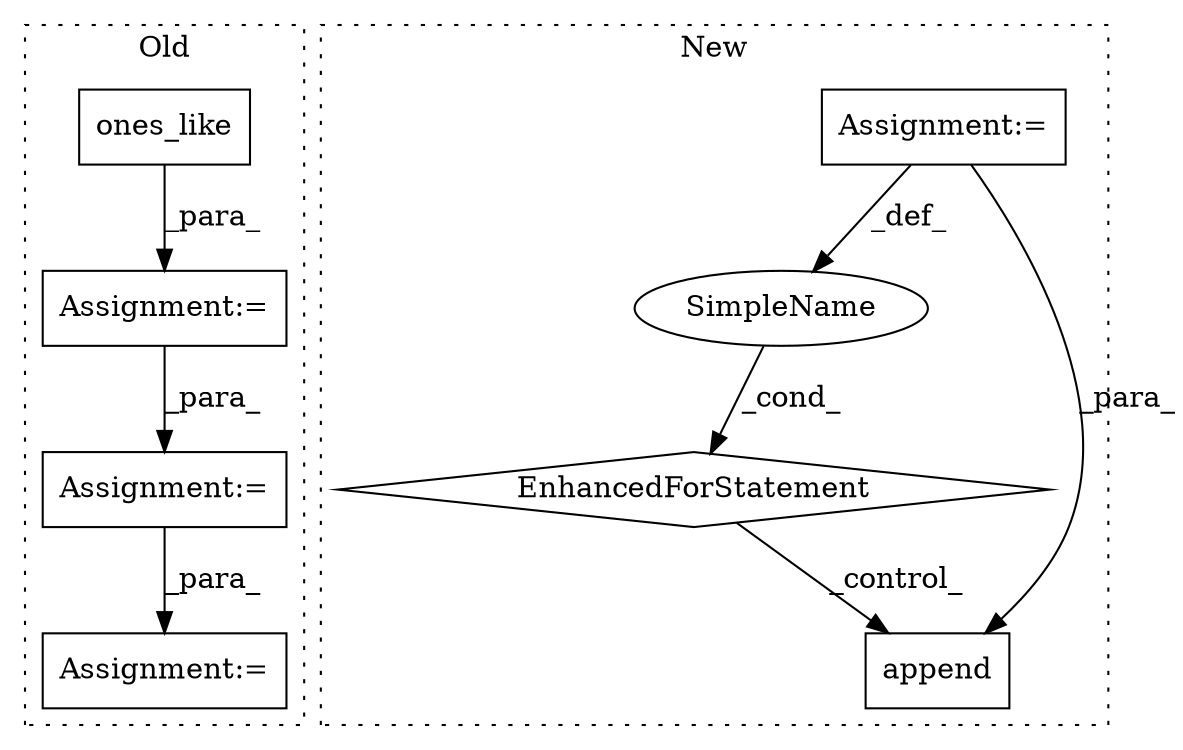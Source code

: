 digraph G {
subgraph cluster0 {
1 [label="ones_like" a="32" s="39447,39486" l="10,1" shape="box"];
4 [label="Assignment:=" a="7" s="39723" l="21" shape="box"];
5 [label="Assignment:=" a="7" s="39623" l="14" shape="box"];
8 [label="Assignment:=" a="7" s="39410" l="14" shape="box"];
label = "Old";
style="dotted";
}
subgraph cluster1 {
2 [label="EnhancedForStatement" a="70" s="39405,39509" l="75,2" shape="diamond"];
3 [label="Assignment:=" a="7" s="39405,39509" l="75,2" shape="box"];
6 [label="SimpleName" a="42" s="39484" l="6" shape="ellipse"];
7 [label="append" a="32" s="39709,39743" l="7,1" shape="box"];
label = "New";
style="dotted";
}
1 -> 8 [label="_para_"];
2 -> 7 [label="_control_"];
3 -> 6 [label="_def_"];
3 -> 7 [label="_para_"];
4 -> 5 [label="_para_"];
6 -> 2 [label="_cond_"];
8 -> 4 [label="_para_"];
}